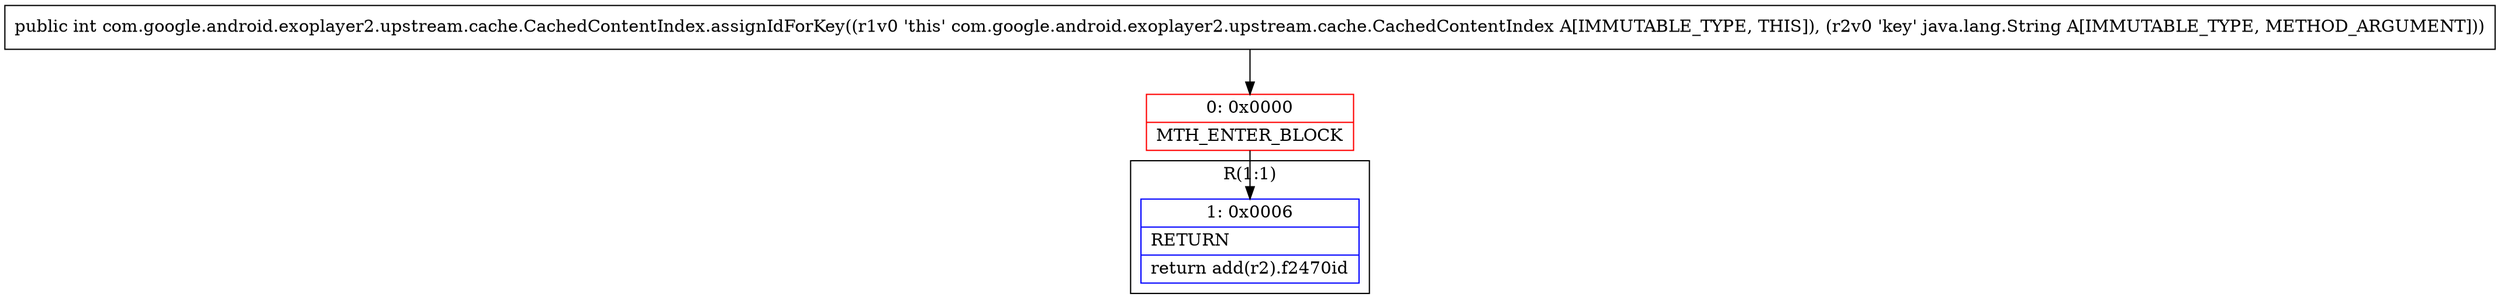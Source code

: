 digraph "CFG forcom.google.android.exoplayer2.upstream.cache.CachedContentIndex.assignIdForKey(Ljava\/lang\/String;)I" {
subgraph cluster_Region_1395619095 {
label = "R(1:1)";
node [shape=record,color=blue];
Node_1 [shape=record,label="{1\:\ 0x0006|RETURN\l|return add(r2).f2470id\l}"];
}
Node_0 [shape=record,color=red,label="{0\:\ 0x0000|MTH_ENTER_BLOCK\l}"];
MethodNode[shape=record,label="{public int com.google.android.exoplayer2.upstream.cache.CachedContentIndex.assignIdForKey((r1v0 'this' com.google.android.exoplayer2.upstream.cache.CachedContentIndex A[IMMUTABLE_TYPE, THIS]), (r2v0 'key' java.lang.String A[IMMUTABLE_TYPE, METHOD_ARGUMENT])) }"];
MethodNode -> Node_0;
Node_0 -> Node_1;
}

